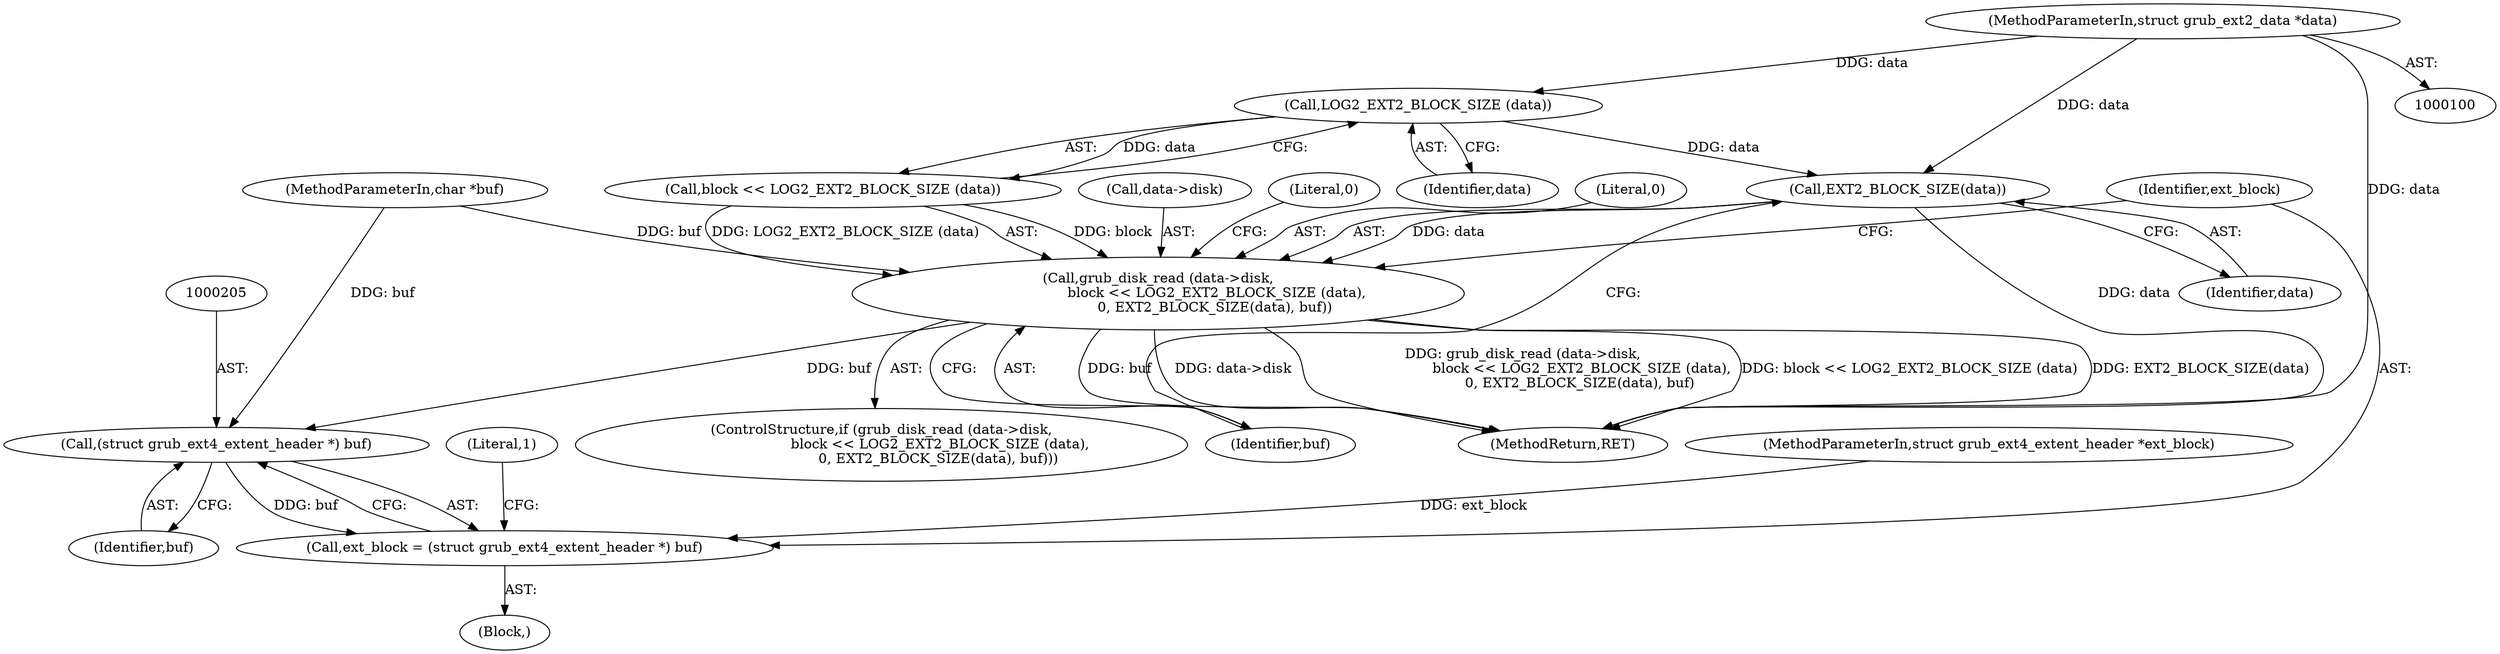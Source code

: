 digraph "0_radare2_65000a7fd9eea62359e6d6714f17b94a99a82edd_1@pointer" {
"1000196" [label="(Call,EXT2_BLOCK_SIZE(data))"];
"1000193" [label="(Call,LOG2_EXT2_BLOCK_SIZE (data))"];
"1000101" [label="(MethodParameterIn,struct grub_ext2_data *data)"];
"1000187" [label="(Call,grub_disk_read (data->disk,\n                           block << LOG2_EXT2_BLOCK_SIZE (data),\n                          0, EXT2_BLOCK_SIZE(data), buf))"];
"1000204" [label="(Call,(struct grub_ext4_extent_header *) buf)"];
"1000202" [label="(Call,ext_block = (struct grub_ext4_extent_header *) buf)"];
"1000187" [label="(Call,grub_disk_read (data->disk,\n                           block << LOG2_EXT2_BLOCK_SIZE (data),\n                          0, EXT2_BLOCK_SIZE(data), buf))"];
"1000188" [label="(Call,data->disk)"];
"1000206" [label="(Identifier,buf)"];
"1000203" [label="(Identifier,ext_block)"];
"1000202" [label="(Call,ext_block = (struct grub_ext4_extent_header *) buf)"];
"1000108" [label="(Literal,1)"];
"1000201" [label="(Literal,0)"];
"1000207" [label="(MethodReturn,RET)"];
"1000101" [label="(MethodParameterIn,struct grub_ext2_data *data)"];
"1000196" [label="(Call,EXT2_BLOCK_SIZE(data))"];
"1000194" [label="(Identifier,data)"];
"1000195" [label="(Literal,0)"];
"1000103" [label="(MethodParameterIn,struct grub_ext4_extent_header *ext_block)"];
"1000204" [label="(Call,(struct grub_ext4_extent_header *) buf)"];
"1000186" [label="(ControlStructure,if (grub_disk_read (data->disk,\n                           block << LOG2_EXT2_BLOCK_SIZE (data),\n                          0, EXT2_BLOCK_SIZE(data), buf)))"];
"1000109" [label="(Block,)"];
"1000102" [label="(MethodParameterIn,char *buf)"];
"1000198" [label="(Identifier,buf)"];
"1000191" [label="(Call,block << LOG2_EXT2_BLOCK_SIZE (data))"];
"1000197" [label="(Identifier,data)"];
"1000193" [label="(Call,LOG2_EXT2_BLOCK_SIZE (data))"];
"1000196" -> "1000187"  [label="AST: "];
"1000196" -> "1000197"  [label="CFG: "];
"1000197" -> "1000196"  [label="AST: "];
"1000198" -> "1000196"  [label="CFG: "];
"1000196" -> "1000207"  [label="DDG: data"];
"1000196" -> "1000187"  [label="DDG: data"];
"1000193" -> "1000196"  [label="DDG: data"];
"1000101" -> "1000196"  [label="DDG: data"];
"1000193" -> "1000191"  [label="AST: "];
"1000193" -> "1000194"  [label="CFG: "];
"1000194" -> "1000193"  [label="AST: "];
"1000191" -> "1000193"  [label="CFG: "];
"1000193" -> "1000191"  [label="DDG: data"];
"1000101" -> "1000193"  [label="DDG: data"];
"1000101" -> "1000100"  [label="AST: "];
"1000101" -> "1000207"  [label="DDG: data"];
"1000187" -> "1000186"  [label="AST: "];
"1000187" -> "1000198"  [label="CFG: "];
"1000188" -> "1000187"  [label="AST: "];
"1000191" -> "1000187"  [label="AST: "];
"1000195" -> "1000187"  [label="AST: "];
"1000198" -> "1000187"  [label="AST: "];
"1000201" -> "1000187"  [label="CFG: "];
"1000203" -> "1000187"  [label="CFG: "];
"1000187" -> "1000207"  [label="DDG: buf"];
"1000187" -> "1000207"  [label="DDG: data->disk"];
"1000187" -> "1000207"  [label="DDG: grub_disk_read (data->disk,\n                           block << LOG2_EXT2_BLOCK_SIZE (data),\n                          0, EXT2_BLOCK_SIZE(data), buf)"];
"1000187" -> "1000207"  [label="DDG: block << LOG2_EXT2_BLOCK_SIZE (data)"];
"1000187" -> "1000207"  [label="DDG: EXT2_BLOCK_SIZE(data)"];
"1000191" -> "1000187"  [label="DDG: block"];
"1000191" -> "1000187"  [label="DDG: LOG2_EXT2_BLOCK_SIZE (data)"];
"1000102" -> "1000187"  [label="DDG: buf"];
"1000187" -> "1000204"  [label="DDG: buf"];
"1000204" -> "1000202"  [label="AST: "];
"1000204" -> "1000206"  [label="CFG: "];
"1000205" -> "1000204"  [label="AST: "];
"1000206" -> "1000204"  [label="AST: "];
"1000202" -> "1000204"  [label="CFG: "];
"1000204" -> "1000202"  [label="DDG: buf"];
"1000102" -> "1000204"  [label="DDG: buf"];
"1000202" -> "1000109"  [label="AST: "];
"1000203" -> "1000202"  [label="AST: "];
"1000108" -> "1000202"  [label="CFG: "];
"1000103" -> "1000202"  [label="DDG: ext_block"];
}
